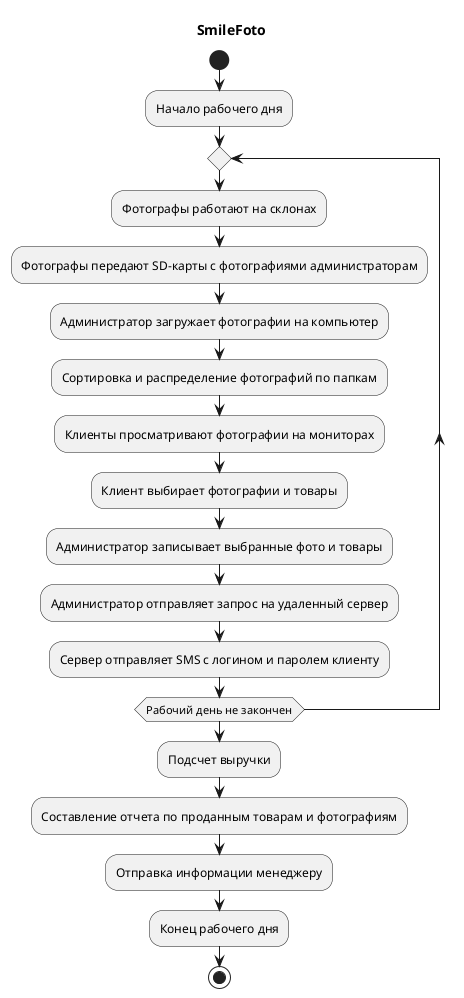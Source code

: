 @startuml
title "SmileFoto"

start

:Начало рабочего дня;
repeat 
  :Фотографы работают на склонах;
  :Фотографы передают SD-карты с фотографиями администраторам;
  :Администратор загружает фотографии на компьютер;
  :Сортировка и распределение фотографий по папкам;

  :Клиенты просматривают фотографии на мониторах;

  :Клиент выбирает фотографии и товары;
  :Администратор записывает выбранные фото и товары;

  :Администратор отправляет запрос на удаленный сервер;
  :Сервер отправляет SMS с логином и паролем клиенту;
repeat while (Рабочий день не закончен)

:Подсчет выручки;
:Составление отчета по проданным товарам и фотографиям;
:Отправка информации менеджеру;

:Конец рабочего дня;

stop
@enduml
